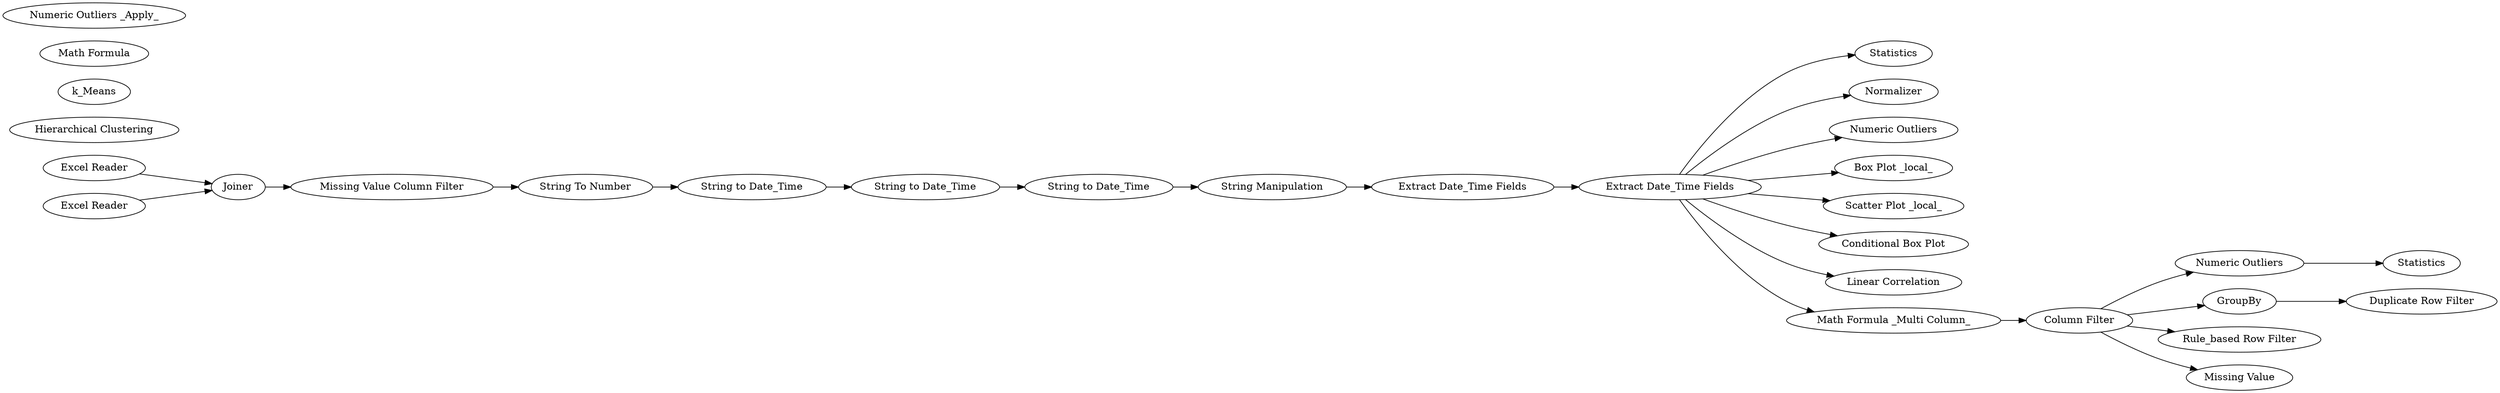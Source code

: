 digraph {
	1 [label="Excel Reader"]
	2 [label="String To Number"]
	3 [label="String to Date_Time"]
	4 [label="Excel Reader"]
	5 [label=Joiner]
	7 [label="Missing Value Column Filter"]
	8 [label="String to Date_Time"]
	9 [label="String to Date_Time"]
	10 [label=Statistics]
	11 [label="Extract Date_Time Fields"]
	12 [label="Extract Date_Time Fields"]
	14 [label="String Manipulation"]
	15 [label="Hierarchical Clustering"]
	16 [label=k_Means]
	17 [label="Math Formula"]
	18 [label=Normalizer]
	19 [label="Numeric Outliers"]
	20 [label="Numeric Outliers"]
	21 [label="Numeric Outliers _Apply_"]
	22 [label="Box Plot _local_"]
	23 [label="Duplicate Row Filter"]
	24 [label="Scatter Plot _local_"]
	25 [label="Conditional Box Plot"]
	26 [label="Linear Correlation"]
	27 [label="Column Filter"]
	28 [label="Math Formula _Multi Column_"]
	29 [label=GroupBy]
	30 [label="Rule_based Row Filter"]
	31 [label=Statistics]
	32 [label="Missing Value"]
	1 -> 5
	2 -> 3
	3 -> 8
	4 -> 5
	5 -> 7
	7 -> 2
	8 -> 9
	9 -> 14
	11 -> 12
	12 -> 10
	12 -> 24
	12 -> 25
	12 -> 26
	12 -> 20
	12 -> 22
	12 -> 18
	12 -> 28
	14 -> 11
	19 -> 31
	27 -> 29
	27 -> 30
	27 -> 19
	27 -> 32
	28 -> 27
	29 -> 23
	rankdir=LR
}
